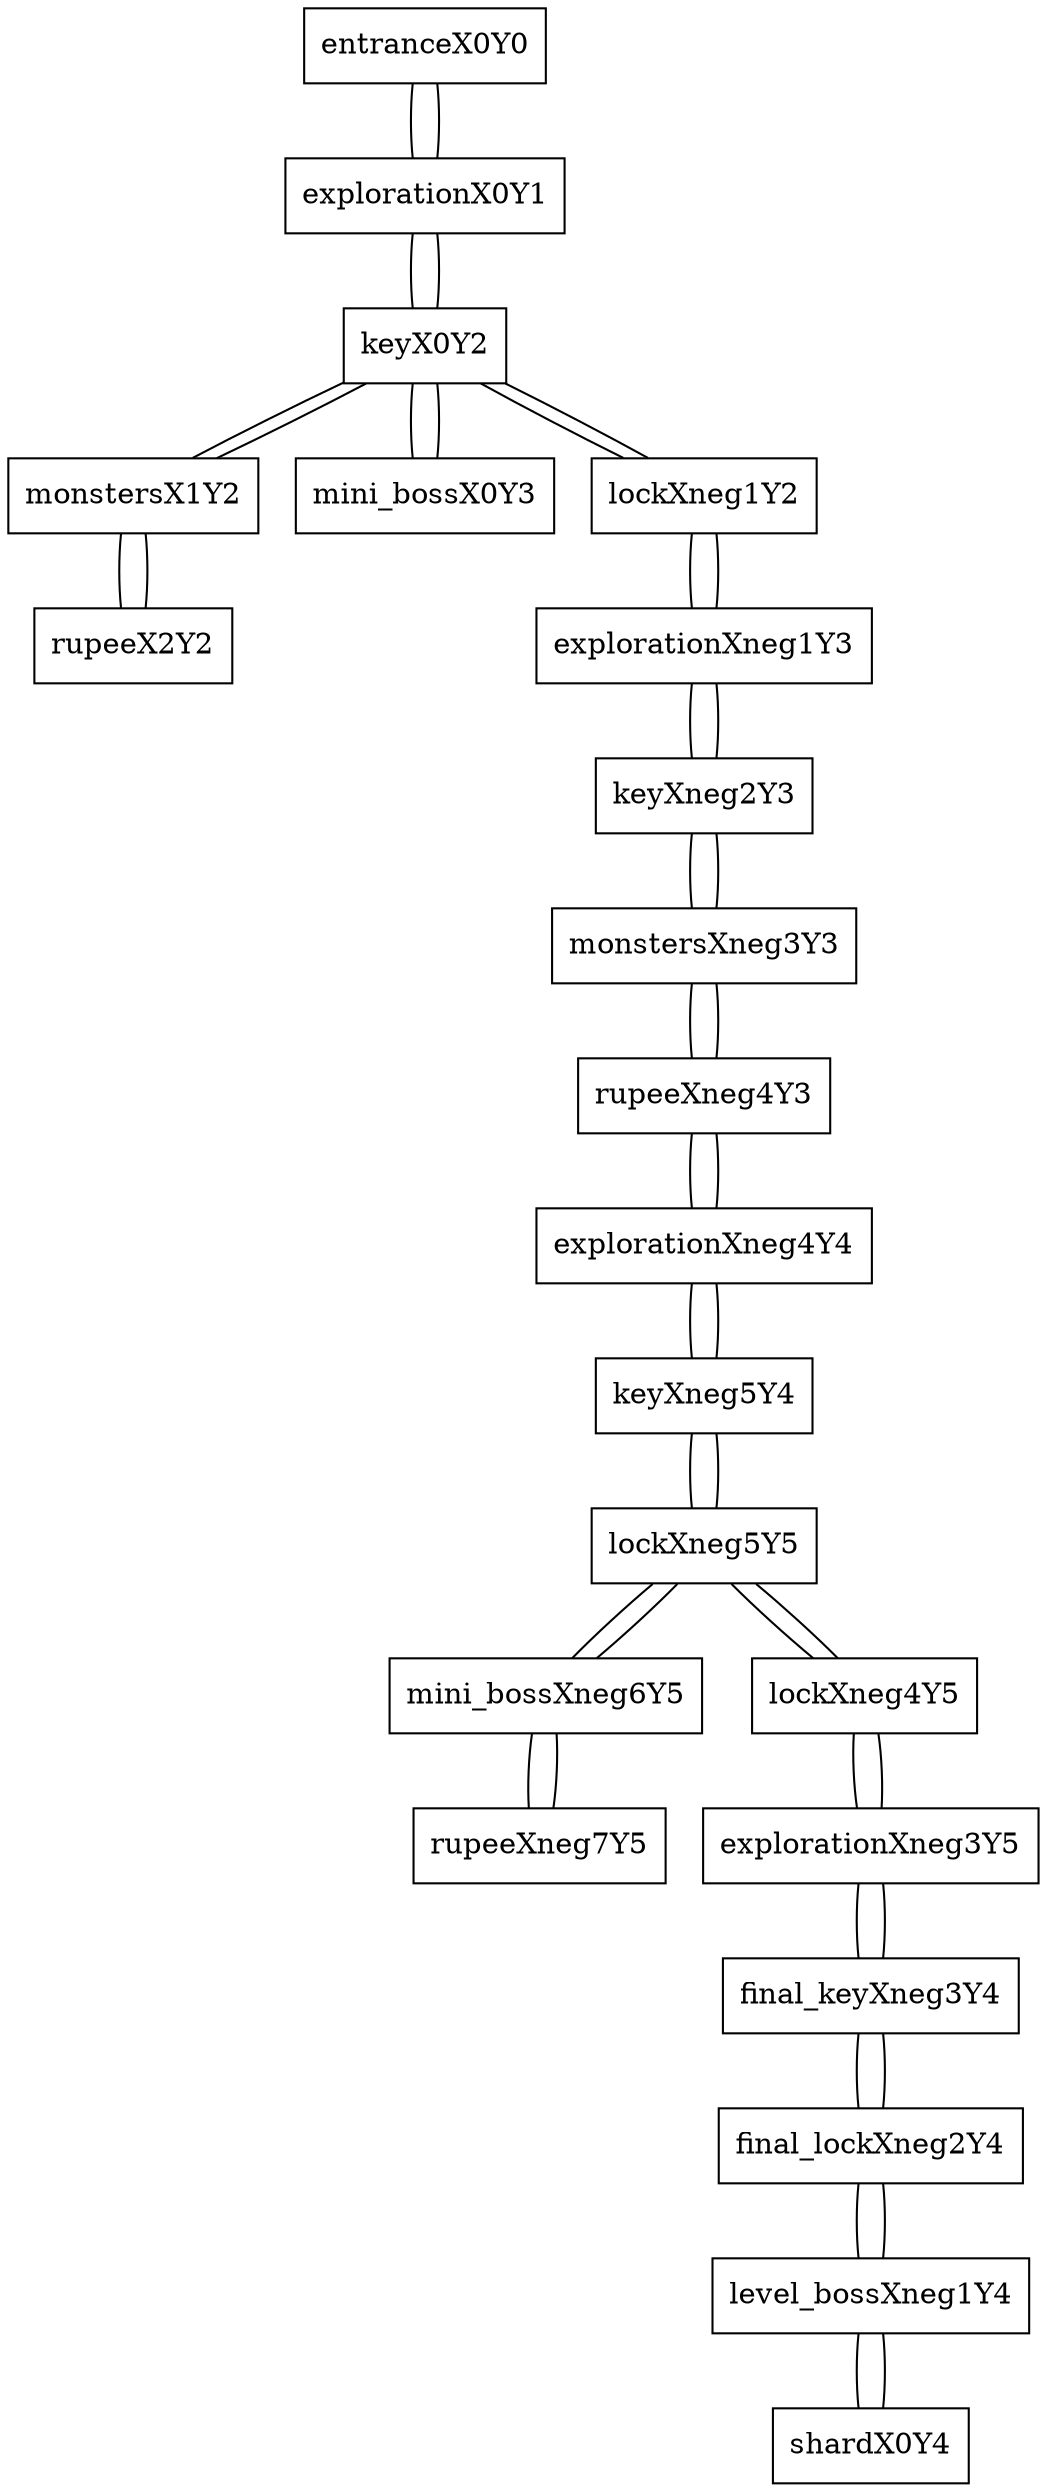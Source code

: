 graph space {

node [shape="box"]; entranceX0Y0 [pad="1.5,0.0" pos="0,0!"]; explorationX0Y1 [pad="1.5,0.0" pos="0,1!"]; keyX0Y2 [pad="1.5,0.0" pos="0,2!"]; monstersX1Y2 [pad="1.5,0.0" pos="1,2!"]; rupeeX2Y2 [pad="1.5,0.0" pos="2,2!"]; mini_bossX0Y3 [pad="1.5,0.0" pos="0,3!"]; lockXneg1Y2 [pad="1.5,0.0" pos="-1,2!"]; explorationXneg1Y3 [pad="1.5,0.0" pos="-1,3!"]; keyXneg2Y3 [pad="1.5,0.0" pos="-2,3!"]; monstersXneg3Y3 [pad="1.5,0.0" pos="-3,3!"]; rupeeXneg4Y3 [pad="1.5,0.0" pos="-4,3!"]; explorationXneg4Y4 [pad="1.5,0.0" pos="-4,4!"]; keyXneg5Y4 [pad="1.5,0.0" pos="-5,4!"]; lockXneg5Y5 [pad="1.5,0.0" pos="-5,5!"]; mini_bossXneg6Y5 [pad="1.5,0.0" pos="-6,5!"]; rupeeXneg7Y5 [pad="1.5,0.0" pos="-7,5!"]; lockXneg4Y5 [pad="1.5,0.0" pos="-4,5!"]; explorationXneg3Y5 [pad="1.5,0.0" pos="-3,5!"]; final_keyXneg3Y4 [pad="1.5,0.0" pos="-3,4!"]; final_lockXneg2Y4 [pad="1.5,0.0" pos="-2,4!"]; level_bossXneg1Y4 [pad="1.5,0.0" pos="-1,4!"]; shardX0Y4 [pad="1.5,0.0" pos="0,4!"]; 
entranceX0Y0 -- explorationX0Y1;
explorationX0Y1 -- keyX0Y2;
explorationX0Y1 -- entranceX0Y0;
keyX0Y2 -- lockXneg1Y2;
keyX0Y2 -- mini_bossX0Y3;
keyX0Y2 -- monstersX1Y2;
keyX0Y2 -- explorationX0Y1;
monstersX1Y2 -- keyX0Y2;
monstersX1Y2 -- rupeeX2Y2;
rupeeX2Y2 -- monstersX1Y2;
mini_bossX0Y3 -- keyX0Y2;
lockXneg1Y2 -- explorationXneg1Y3;
lockXneg1Y2 -- keyX0Y2;
explorationXneg1Y3 -- keyXneg2Y3;
explorationXneg1Y3 -- lockXneg1Y2;
keyXneg2Y3 -- monstersXneg3Y3;
keyXneg2Y3 -- explorationXneg1Y3;
monstersXneg3Y3 -- rupeeXneg4Y3;
monstersXneg3Y3 -- keyXneg2Y3;
rupeeXneg4Y3 -- explorationXneg4Y4;
rupeeXneg4Y3 -- monstersXneg3Y3;
explorationXneg4Y4 -- keyXneg5Y4;
explorationXneg4Y4 -- rupeeXneg4Y3;
keyXneg5Y4 -- lockXneg5Y5;
keyXneg5Y4 -- explorationXneg4Y4;
lockXneg5Y5 -- mini_bossXneg6Y5;
lockXneg5Y5 -- lockXneg4Y5;
lockXneg5Y5 -- keyXneg5Y4;
mini_bossXneg6Y5 -- rupeeXneg7Y5;
mini_bossXneg6Y5 -- lockXneg5Y5;
rupeeXneg7Y5 -- mini_bossXneg6Y5;
lockXneg4Y5 -- lockXneg5Y5;
lockXneg4Y5 -- explorationXneg3Y5;
explorationXneg3Y5 -- lockXneg4Y5;
explorationXneg3Y5 -- final_keyXneg3Y4;
final_keyXneg3Y4 -- final_lockXneg2Y4;
final_keyXneg3Y4 -- explorationXneg3Y5;
final_lockXneg2Y4 -- final_keyXneg3Y4;
final_lockXneg2Y4 -- level_bossXneg1Y4;
level_bossXneg1Y4 -- final_lockXneg2Y4;
level_bossXneg1Y4 -- shardX0Y4;
shardX0Y4 -- level_bossXneg1Y4;
}